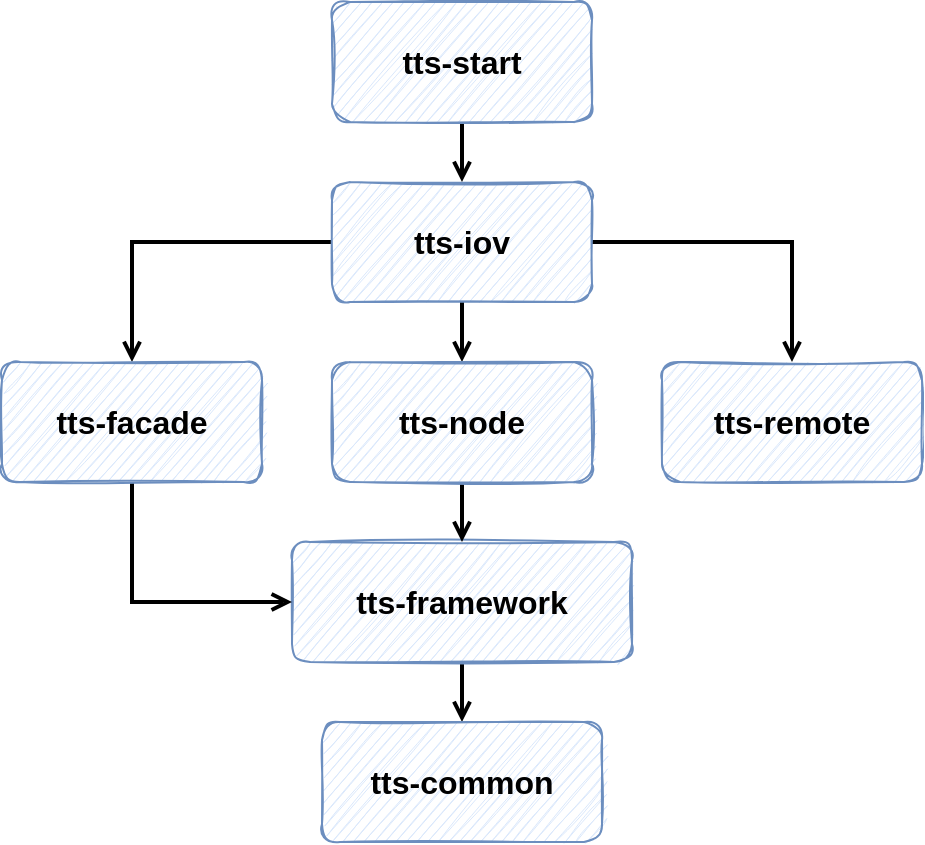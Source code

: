 <mxfile version="20.7.4" type="device"><diagram id="Jqc0pNZaaVELtfqodvso" name="第 1 页"><mxGraphModel dx="1114" dy="793" grid="1" gridSize="10" guides="1" tooltips="1" connect="1" arrows="1" fold="1" page="1" pageScale="1" pageWidth="1169" pageHeight="827" math="0" shadow="0"><root><mxCell id="0"/><mxCell id="1" parent="0"/><mxCell id="fwLh1kyh4-yFyyzylWoX-4" style="edgeStyle=orthogonalEdgeStyle;rounded=0;orthogonalLoop=1;jettySize=auto;html=1;strokeWidth=2;endArrow=open;endFill=0;" parent="1" source="agTTt30FJLHiAx9CCglc-1" target="fwLh1kyh4-yFyyzylWoX-2" edge="1"><mxGeometry relative="1" as="geometry"/></mxCell><mxCell id="WBLxJ_zOWTW3quxJygQI-4" style="edgeStyle=orthogonalEdgeStyle;rounded=0;orthogonalLoop=1;jettySize=auto;html=1;exitX=1;exitY=0.5;exitDx=0;exitDy=0;entryX=0.5;entryY=0;entryDx=0;entryDy=0;strokeWidth=2;endArrow=open;endFill=0;" parent="1" source="agTTt30FJLHiAx9CCglc-1" target="WBLxJ_zOWTW3quxJygQI-3" edge="1"><mxGeometry relative="1" as="geometry"/></mxCell><mxCell id="2OwSMQuW67DFbckMJpEU-2" style="edgeStyle=orthogonalEdgeStyle;rounded=0;orthogonalLoop=1;jettySize=auto;html=1;exitX=0;exitY=0.5;exitDx=0;exitDy=0;endArrow=open;endFill=0;strokeWidth=2;" edge="1" parent="1" source="agTTt30FJLHiAx9CCglc-1" target="2OwSMQuW67DFbckMJpEU-1"><mxGeometry relative="1" as="geometry"/></mxCell><mxCell id="agTTt30FJLHiAx9CCglc-1" value="&lt;font style=&quot;font-size: 16px;&quot;&gt;&lt;b&gt;tts-iov&lt;/b&gt;&lt;/font&gt;" style="rounded=1;whiteSpace=wrap;html=1;sketch=1;fillColor=#dae8fc;strokeColor=#6c8ebf;" parent="1" vertex="1"><mxGeometry x="335" y="130" width="130" height="60" as="geometry"/></mxCell><mxCell id="fwLh1kyh4-yFyyzylWoX-1" style="edgeStyle=orthogonalEdgeStyle;rounded=0;orthogonalLoop=1;jettySize=auto;html=1;endArrow=open;endFill=0;strokeWidth=2;" parent="1" source="QNVkmUYRrf6Z8Q4wk2sO-1" target="QNVkmUYRrf6Z8Q4wk2sO-2" edge="1"><mxGeometry relative="1" as="geometry"/></mxCell><mxCell id="QNVkmUYRrf6Z8Q4wk2sO-1" value="&lt;font style=&quot;font-size: 16px;&quot;&gt;&lt;b&gt;tts-framework&lt;/b&gt;&lt;/font&gt;" style="rounded=1;whiteSpace=wrap;html=1;sketch=1;fillColor=#dae8fc;strokeColor=#6c8ebf;" parent="1" vertex="1"><mxGeometry x="315" y="310" width="170" height="60" as="geometry"/></mxCell><mxCell id="QNVkmUYRrf6Z8Q4wk2sO-2" value="&lt;font style=&quot;font-size: 16px;&quot;&gt;&lt;b&gt;tts-common&lt;/b&gt;&lt;/font&gt;" style="rounded=1;whiteSpace=wrap;html=1;sketch=1;fillColor=#dae8fc;strokeColor=#6c8ebf;" parent="1" vertex="1"><mxGeometry x="330" y="400" width="140" height="60" as="geometry"/></mxCell><mxCell id="fwLh1kyh4-yFyyzylWoX-3" style="edgeStyle=orthogonalEdgeStyle;rounded=0;orthogonalLoop=1;jettySize=auto;html=1;strokeWidth=2;endArrow=open;endFill=0;" parent="1" source="fwLh1kyh4-yFyyzylWoX-2" target="QNVkmUYRrf6Z8Q4wk2sO-1" edge="1"><mxGeometry relative="1" as="geometry"/></mxCell><mxCell id="fwLh1kyh4-yFyyzylWoX-2" value="&lt;font style=&quot;font-size: 16px;&quot;&gt;&lt;b&gt;tts-node&lt;/b&gt;&lt;/font&gt;" style="rounded=1;whiteSpace=wrap;html=1;sketch=1;fillColor=#dae8fc;strokeColor=#6c8ebf;" parent="1" vertex="1"><mxGeometry x="335" y="220" width="130" height="60" as="geometry"/></mxCell><mxCell id="WBLxJ_zOWTW3quxJygQI-2" style="edgeStyle=orthogonalEdgeStyle;rounded=0;orthogonalLoop=1;jettySize=auto;html=1;exitX=0.5;exitY=1;exitDx=0;exitDy=0;entryX=0.5;entryY=0;entryDx=0;entryDy=0;strokeWidth=2;endArrow=open;endFill=0;" parent="1" source="WBLxJ_zOWTW3quxJygQI-1" target="agTTt30FJLHiAx9CCglc-1" edge="1"><mxGeometry relative="1" as="geometry"/></mxCell><mxCell id="WBLxJ_zOWTW3quxJygQI-1" value="&lt;font style=&quot;font-size: 16px;&quot;&gt;&lt;b&gt;tts-start&lt;/b&gt;&lt;/font&gt;" style="rounded=1;whiteSpace=wrap;html=1;sketch=1;fillColor=#dae8fc;strokeColor=#6c8ebf;" parent="1" vertex="1"><mxGeometry x="335" y="40" width="130" height="60" as="geometry"/></mxCell><mxCell id="WBLxJ_zOWTW3quxJygQI-3" value="&lt;font style=&quot;font-size: 16px;&quot;&gt;&lt;b&gt;tts-remote&lt;/b&gt;&lt;/font&gt;" style="rounded=1;whiteSpace=wrap;html=1;sketch=1;fillColor=#dae8fc;strokeColor=#6c8ebf;" parent="1" vertex="1"><mxGeometry x="500" y="220" width="130" height="60" as="geometry"/></mxCell><mxCell id="2OwSMQuW67DFbckMJpEU-3" style="edgeStyle=orthogonalEdgeStyle;rounded=0;orthogonalLoop=1;jettySize=auto;html=1;exitX=0.5;exitY=1;exitDx=0;exitDy=0;entryX=0;entryY=0.5;entryDx=0;entryDy=0;strokeWidth=2;endArrow=open;endFill=0;" edge="1" parent="1" source="2OwSMQuW67DFbckMJpEU-1" target="QNVkmUYRrf6Z8Q4wk2sO-1"><mxGeometry relative="1" as="geometry"/></mxCell><mxCell id="2OwSMQuW67DFbckMJpEU-1" value="&lt;font style=&quot;font-size: 16px;&quot;&gt;&lt;b&gt;tts-facade&lt;/b&gt;&lt;/font&gt;" style="rounded=1;whiteSpace=wrap;html=1;sketch=1;fillColor=#dae8fc;strokeColor=#6c8ebf;" vertex="1" parent="1"><mxGeometry x="170" y="220" width="130" height="60" as="geometry"/></mxCell></root></mxGraphModel></diagram></mxfile>